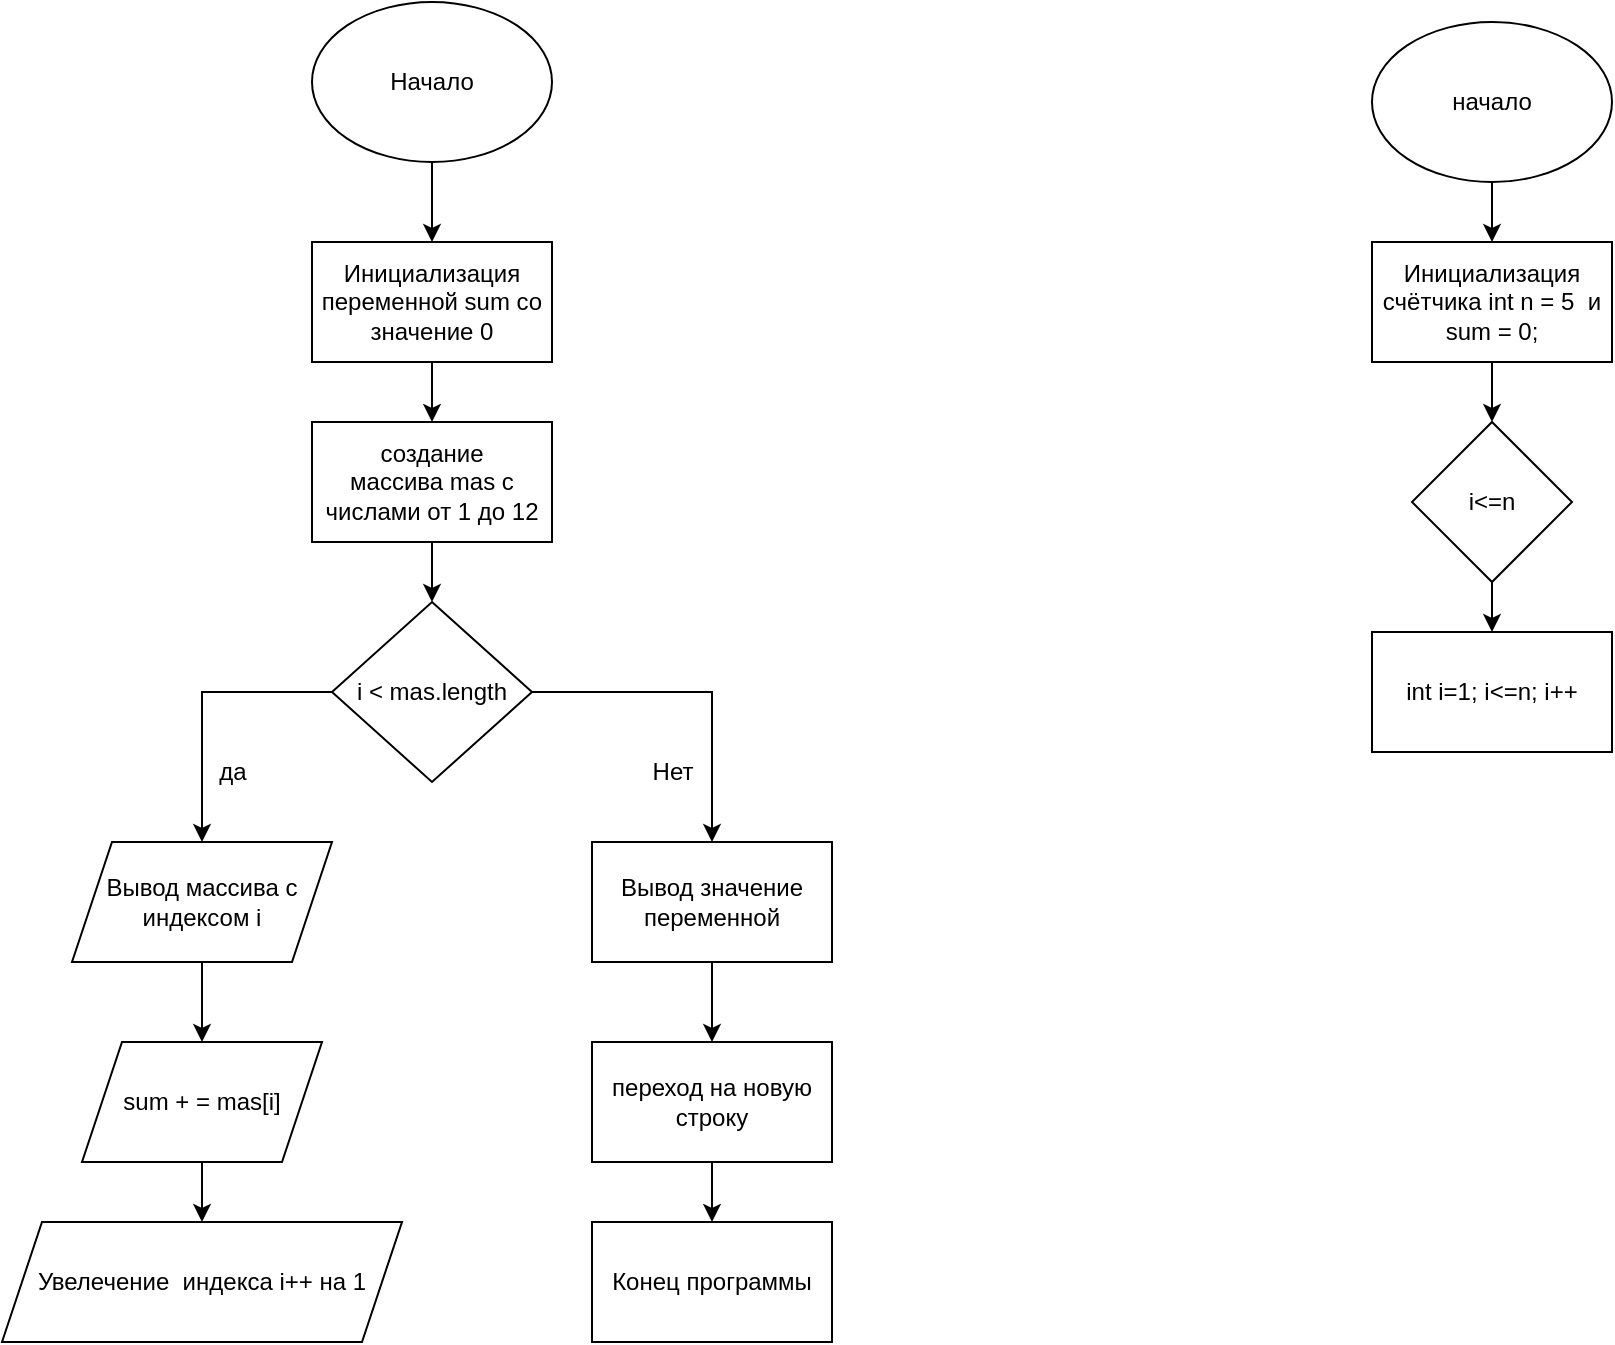 <mxfile version="22.1.21" type="github">
  <diagram name="Page-1" id="edf60f1a-56cd-e834-aa8a-f176f3a09ee4">
    <mxGraphModel dx="796" dy="819" grid="1" gridSize="10" guides="1" tooltips="1" connect="1" arrows="1" fold="1" page="1" pageScale="1" pageWidth="1100" pageHeight="850" background="none" math="0" shadow="0">
      <root>
        <mxCell id="0" />
        <mxCell id="1" parent="0" />
        <mxCell id="Vs1hA8eYrdK0ZB1hqDSV-7" style="edgeStyle=orthogonalEdgeStyle;rounded=0;orthogonalLoop=1;jettySize=auto;html=1;exitX=0.5;exitY=1;exitDx=0;exitDy=0;entryX=0.5;entryY=0;entryDx=0;entryDy=0;" edge="1" parent="1" source="Vs1hA8eYrdK0ZB1hqDSV-1" target="Vs1hA8eYrdK0ZB1hqDSV-4">
          <mxGeometry relative="1" as="geometry" />
        </mxCell>
        <mxCell id="Vs1hA8eYrdK0ZB1hqDSV-1" value="Инициализация&lt;br&gt;переменной sum со значение 0" style="rounded=0;whiteSpace=wrap;html=1;" vertex="1" parent="1">
          <mxGeometry x="170" y="230" width="120" height="60" as="geometry" />
        </mxCell>
        <mxCell id="Vs1hA8eYrdK0ZB1hqDSV-3" style="edgeStyle=orthogonalEdgeStyle;rounded=0;orthogonalLoop=1;jettySize=auto;html=1;exitX=0.5;exitY=1;exitDx=0;exitDy=0;entryX=0.5;entryY=0;entryDx=0;entryDy=0;" edge="1" parent="1" source="Vs1hA8eYrdK0ZB1hqDSV-2" target="Vs1hA8eYrdK0ZB1hqDSV-1">
          <mxGeometry relative="1" as="geometry" />
        </mxCell>
        <mxCell id="Vs1hA8eYrdK0ZB1hqDSV-2" value="Начало" style="ellipse;whiteSpace=wrap;html=1;" vertex="1" parent="1">
          <mxGeometry x="170" y="110" width="120" height="80" as="geometry" />
        </mxCell>
        <mxCell id="Vs1hA8eYrdK0ZB1hqDSV-6" style="edgeStyle=orthogonalEdgeStyle;rounded=0;orthogonalLoop=1;jettySize=auto;html=1;exitX=0.5;exitY=1;exitDx=0;exitDy=0;entryX=0.5;entryY=0;entryDx=0;entryDy=0;" edge="1" parent="1" source="Vs1hA8eYrdK0ZB1hqDSV-4" target="Vs1hA8eYrdK0ZB1hqDSV-5">
          <mxGeometry relative="1" as="geometry" />
        </mxCell>
        <mxCell id="Vs1hA8eYrdK0ZB1hqDSV-4" value="создание массива&amp;nbsp;mas с числами от 1 до 12" style="rounded=0;whiteSpace=wrap;html=1;" vertex="1" parent="1">
          <mxGeometry x="170" y="320" width="120" height="60" as="geometry" />
        </mxCell>
        <mxCell id="Vs1hA8eYrdK0ZB1hqDSV-9" style="edgeStyle=orthogonalEdgeStyle;rounded=0;orthogonalLoop=1;jettySize=auto;html=1;exitX=0;exitY=0.5;exitDx=0;exitDy=0;entryX=0.5;entryY=0;entryDx=0;entryDy=0;" edge="1" parent="1" source="Vs1hA8eYrdK0ZB1hqDSV-5" target="Vs1hA8eYrdK0ZB1hqDSV-8">
          <mxGeometry relative="1" as="geometry" />
        </mxCell>
        <mxCell id="Vs1hA8eYrdK0ZB1hqDSV-17" style="edgeStyle=orthogonalEdgeStyle;rounded=0;orthogonalLoop=1;jettySize=auto;html=1;exitX=1;exitY=0.5;exitDx=0;exitDy=0;entryX=0.5;entryY=0;entryDx=0;entryDy=0;" edge="1" parent="1" source="Vs1hA8eYrdK0ZB1hqDSV-5" target="Vs1hA8eYrdK0ZB1hqDSV-16">
          <mxGeometry relative="1" as="geometry" />
        </mxCell>
        <mxCell id="Vs1hA8eYrdK0ZB1hqDSV-5" value="i &amp;lt; mas.length" style="rhombus;whiteSpace=wrap;html=1;" vertex="1" parent="1">
          <mxGeometry x="180" y="410" width="100" height="90" as="geometry" />
        </mxCell>
        <mxCell id="Vs1hA8eYrdK0ZB1hqDSV-11" style="edgeStyle=orthogonalEdgeStyle;rounded=0;orthogonalLoop=1;jettySize=auto;html=1;exitX=0.5;exitY=1;exitDx=0;exitDy=0;" edge="1" parent="1" source="Vs1hA8eYrdK0ZB1hqDSV-8">
          <mxGeometry relative="1" as="geometry">
            <mxPoint x="115" y="630" as="targetPoint" />
          </mxGeometry>
        </mxCell>
        <mxCell id="Vs1hA8eYrdK0ZB1hqDSV-8" value="Вывод массива с индексом i" style="shape=parallelogram;perimeter=parallelogramPerimeter;whiteSpace=wrap;html=1;fixedSize=1;" vertex="1" parent="1">
          <mxGeometry x="50" y="530" width="130" height="60" as="geometry" />
        </mxCell>
        <mxCell id="Vs1hA8eYrdK0ZB1hqDSV-13" style="edgeStyle=orthogonalEdgeStyle;rounded=0;orthogonalLoop=1;jettySize=auto;html=1;exitX=0.5;exitY=1;exitDx=0;exitDy=0;entryX=0.5;entryY=0;entryDx=0;entryDy=0;" edge="1" parent="1">
          <mxGeometry relative="1" as="geometry">
            <mxPoint x="115" y="690" as="sourcePoint" />
            <mxPoint x="115" y="720" as="targetPoint" />
          </mxGeometry>
        </mxCell>
        <mxCell id="Vs1hA8eYrdK0ZB1hqDSV-15" value="да" style="text;html=1;align=center;verticalAlign=middle;resizable=0;points=[];autosize=1;strokeColor=none;fillColor=none;" vertex="1" parent="1">
          <mxGeometry x="110" y="480" width="40" height="30" as="geometry" />
        </mxCell>
        <mxCell id="Vs1hA8eYrdK0ZB1hqDSV-20" style="edgeStyle=orthogonalEdgeStyle;rounded=0;orthogonalLoop=1;jettySize=auto;html=1;exitX=0.5;exitY=1;exitDx=0;exitDy=0;entryX=0.5;entryY=0;entryDx=0;entryDy=0;" edge="1" parent="1" source="Vs1hA8eYrdK0ZB1hqDSV-16" target="Vs1hA8eYrdK0ZB1hqDSV-19">
          <mxGeometry relative="1" as="geometry" />
        </mxCell>
        <mxCell id="Vs1hA8eYrdK0ZB1hqDSV-16" value="Вывод значение переменной" style="whiteSpace=wrap;html=1;" vertex="1" parent="1">
          <mxGeometry x="310" y="530" width="120" height="60" as="geometry" />
        </mxCell>
        <mxCell id="Vs1hA8eYrdK0ZB1hqDSV-18" value="Нет" style="text;html=1;align=center;verticalAlign=middle;resizable=0;points=[];autosize=1;strokeColor=none;fillColor=none;" vertex="1" parent="1">
          <mxGeometry x="330" y="480" width="40" height="30" as="geometry" />
        </mxCell>
        <mxCell id="Vs1hA8eYrdK0ZB1hqDSV-22" style="edgeStyle=orthogonalEdgeStyle;rounded=0;orthogonalLoop=1;jettySize=auto;html=1;exitX=0.5;exitY=1;exitDx=0;exitDy=0;entryX=0.5;entryY=0;entryDx=0;entryDy=0;" edge="1" parent="1" source="Vs1hA8eYrdK0ZB1hqDSV-19" target="Vs1hA8eYrdK0ZB1hqDSV-21">
          <mxGeometry relative="1" as="geometry" />
        </mxCell>
        <mxCell id="Vs1hA8eYrdK0ZB1hqDSV-19" value="переход на новую строку" style="whiteSpace=wrap;html=1;" vertex="1" parent="1">
          <mxGeometry x="310" y="630" width="120" height="60" as="geometry" />
        </mxCell>
        <mxCell id="Vs1hA8eYrdK0ZB1hqDSV-21" value="Конец программы" style="whiteSpace=wrap;html=1;" vertex="1" parent="1">
          <mxGeometry x="310" y="720" width="120" height="60" as="geometry" />
        </mxCell>
        <mxCell id="Vs1hA8eYrdK0ZB1hqDSV-23" value="sum + = mas[i]" style="shape=parallelogram;perimeter=parallelogramPerimeter;whiteSpace=wrap;html=1;fixedSize=1;" vertex="1" parent="1">
          <mxGeometry x="55" y="630" width="120" height="60" as="geometry" />
        </mxCell>
        <mxCell id="Vs1hA8eYrdK0ZB1hqDSV-24" value="Увелечение&amp;nbsp; индекса i++ на 1" style="shape=parallelogram;perimeter=parallelogramPerimeter;whiteSpace=wrap;html=1;fixedSize=1;" vertex="1" parent="1">
          <mxGeometry x="15" y="720" width="200" height="60" as="geometry" />
        </mxCell>
        <mxCell id="Vs1hA8eYrdK0ZB1hqDSV-27" style="edgeStyle=orthogonalEdgeStyle;rounded=0;orthogonalLoop=1;jettySize=auto;html=1;exitX=0.5;exitY=1;exitDx=0;exitDy=0;entryX=0.5;entryY=0;entryDx=0;entryDy=0;" edge="1" parent="1" source="Vs1hA8eYrdK0ZB1hqDSV-25" target="Vs1hA8eYrdK0ZB1hqDSV-26">
          <mxGeometry relative="1" as="geometry" />
        </mxCell>
        <mxCell id="Vs1hA8eYrdK0ZB1hqDSV-25" value="начало" style="ellipse;whiteSpace=wrap;html=1;" vertex="1" parent="1">
          <mxGeometry x="700" y="120" width="120" height="80" as="geometry" />
        </mxCell>
        <mxCell id="Vs1hA8eYrdK0ZB1hqDSV-29" style="edgeStyle=orthogonalEdgeStyle;rounded=0;orthogonalLoop=1;jettySize=auto;html=1;exitX=0.5;exitY=1;exitDx=0;exitDy=0;" edge="1" parent="1" source="Vs1hA8eYrdK0ZB1hqDSV-26" target="Vs1hA8eYrdK0ZB1hqDSV-28">
          <mxGeometry relative="1" as="geometry" />
        </mxCell>
        <mxCell id="Vs1hA8eYrdK0ZB1hqDSV-26" value="Инициализация счётчика int n = 5&amp;nbsp; и sum = 0;" style="rounded=0;whiteSpace=wrap;html=1;" vertex="1" parent="1">
          <mxGeometry x="700" y="230" width="120" height="60" as="geometry" />
        </mxCell>
        <mxCell id="Vs1hA8eYrdK0ZB1hqDSV-31" style="edgeStyle=orthogonalEdgeStyle;rounded=0;orthogonalLoop=1;jettySize=auto;html=1;exitX=0.5;exitY=1;exitDx=0;exitDy=0;" edge="1" parent="1" source="Vs1hA8eYrdK0ZB1hqDSV-28" target="Vs1hA8eYrdK0ZB1hqDSV-30">
          <mxGeometry relative="1" as="geometry" />
        </mxCell>
        <mxCell id="Vs1hA8eYrdK0ZB1hqDSV-28" value="i&amp;lt;=n" style="rhombus;whiteSpace=wrap;html=1;" vertex="1" parent="1">
          <mxGeometry x="720" y="320" width="80" height="80" as="geometry" />
        </mxCell>
        <mxCell id="Vs1hA8eYrdK0ZB1hqDSV-30" value="int i=1; i&amp;lt;=n; i++" style="rounded=0;whiteSpace=wrap;html=1;" vertex="1" parent="1">
          <mxGeometry x="700" y="425" width="120" height="60" as="geometry" />
        </mxCell>
      </root>
    </mxGraphModel>
  </diagram>
</mxfile>
